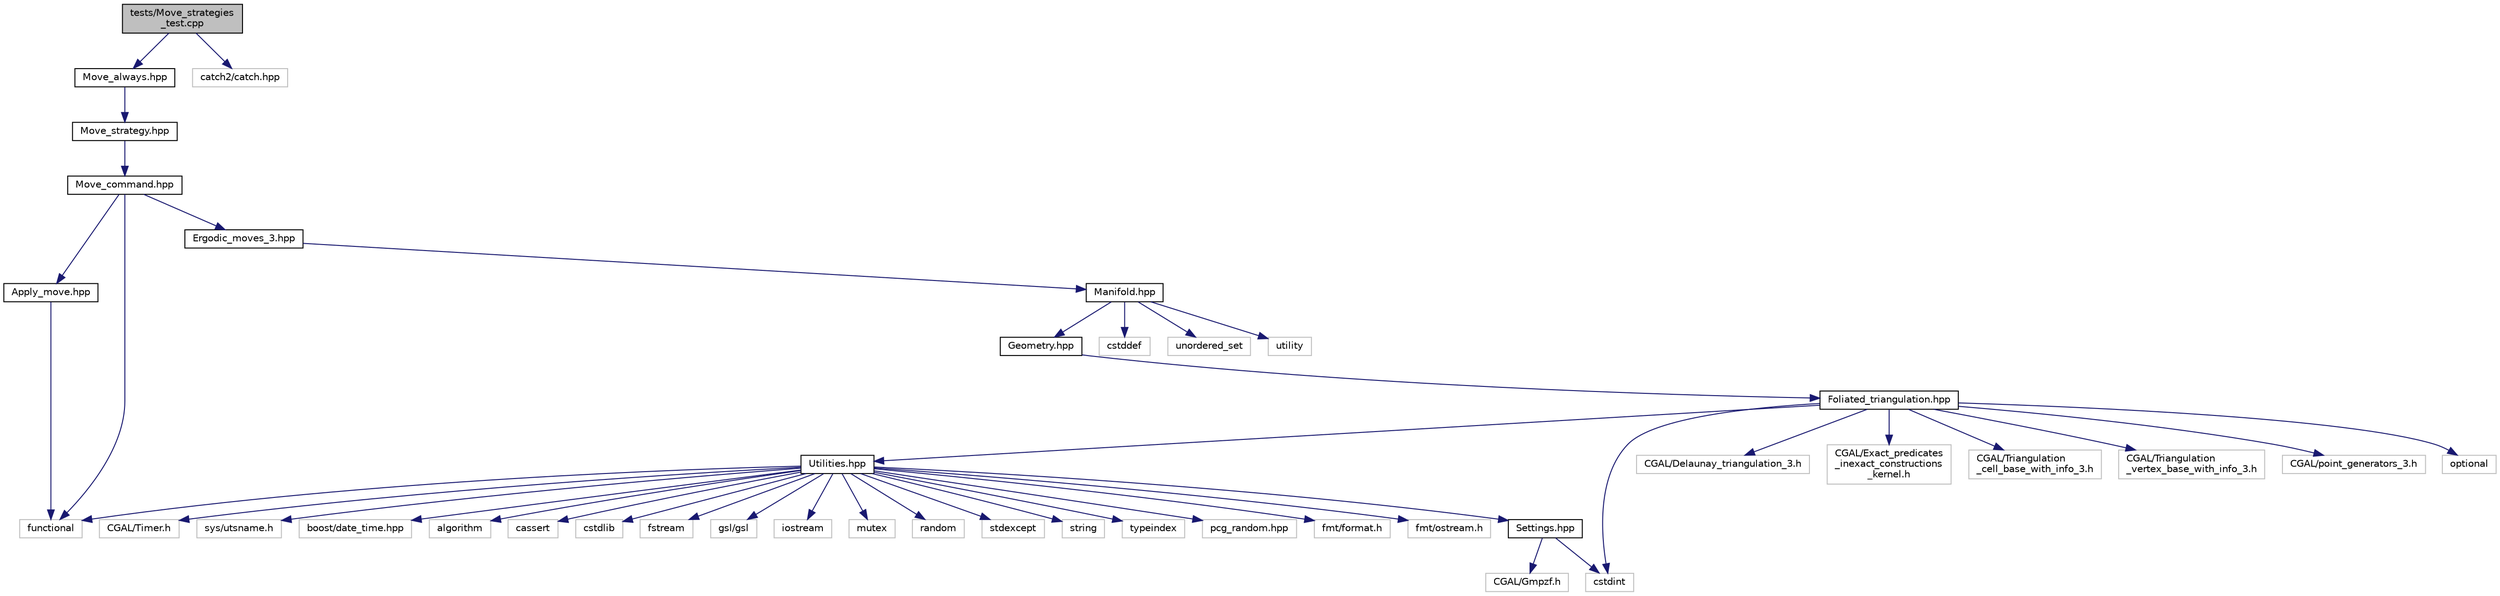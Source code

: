 digraph "tests/Move_strategies_test.cpp"
{
 // LATEX_PDF_SIZE
  edge [fontname="Helvetica",fontsize="10",labelfontname="Helvetica",labelfontsize="10"];
  node [fontname="Helvetica",fontsize="10",shape=record];
  Node1 [label="tests/Move_strategies\l_test.cpp",height=0.2,width=0.4,color="black", fillcolor="grey75", style="filled", fontcolor="black",tooltip="Tests for the Metropolis-Hastings algorithm."];
  Node1 -> Node2 [color="midnightblue",fontsize="10",style="solid",fontname="Helvetica"];
  Node2 [label="Move_always.hpp",height=0.2,width=0.4,color="black", fillcolor="white", style="filled",URL="$_move__always_8hpp.html",tooltip="Always randomly selects moves to perform on Delaunay Triangulations."];
  Node2 -> Node3 [color="midnightblue",fontsize="10",style="solid",fontname="Helvetica"];
  Node3 [label="Move_strategy.hpp",height=0.2,width=0.4,color="black", fillcolor="white", style="filled",URL="$_move__strategy_8hpp_source.html",tooltip=" "];
  Node3 -> Node4 [color="midnightblue",fontsize="10",style="solid",fontname="Helvetica"];
  Node4 [label="Move_command.hpp",height=0.2,width=0.4,color="black", fillcolor="white", style="filled",URL="$_move__command_8hpp.html",tooltip="Do ergodic moves using the Command pattern."];
  Node4 -> Node5 [color="midnightblue",fontsize="10",style="solid",fontname="Helvetica"];
  Node5 [label="Apply_move.hpp",height=0.2,width=0.4,color="black", fillcolor="white", style="filled",URL="$_apply__move_8hpp.html",tooltip="Apply Pachner moves to foliated Delaunay triangulations."];
  Node5 -> Node6 [color="midnightblue",fontsize="10",style="solid",fontname="Helvetica"];
  Node6 [label="functional",height=0.2,width=0.4,color="grey75", fillcolor="white", style="filled",tooltip=" "];
  Node4 -> Node7 [color="midnightblue",fontsize="10",style="solid",fontname="Helvetica"];
  Node7 [label="Ergodic_moves_3.hpp",height=0.2,width=0.4,color="black", fillcolor="white", style="filled",URL="$_ergodic__moves__3_8hpp.html",tooltip="Pachner moves on 2+1 dimensional foliated Delaunay triangulations."];
  Node7 -> Node8 [color="midnightblue",fontsize="10",style="solid",fontname="Helvetica"];
  Node8 [label="Manifold.hpp",height=0.2,width=0.4,color="black", fillcolor="white", style="filled",URL="$_manifold_8hpp.html",tooltip="Data structures for manifolds."];
  Node8 -> Node9 [color="midnightblue",fontsize="10",style="solid",fontname="Helvetica"];
  Node9 [label="Geometry.hpp",height=0.2,width=0.4,color="black", fillcolor="white", style="filled",URL="$_geometry_8hpp.html",tooltip="Data structures for geometry."];
  Node9 -> Node10 [color="midnightblue",fontsize="10",style="solid",fontname="Helvetica"];
  Node10 [label="Foliated_triangulation.hpp",height=0.2,width=0.4,color="black", fillcolor="white", style="filled",URL="$_foliated__triangulation_8hpp.html",tooltip="Create foliated spherical triangulations."];
  Node10 -> Node11 [color="midnightblue",fontsize="10",style="solid",fontname="Helvetica"];
  Node11 [label="Utilities.hpp",height=0.2,width=0.4,color="black", fillcolor="white", style="filled",URL="$_utilities_8hpp.html",tooltip="Utility functions."];
  Node11 -> Node12 [color="midnightblue",fontsize="10",style="solid",fontname="Helvetica"];
  Node12 [label="CGAL/Timer.h",height=0.2,width=0.4,color="grey75", fillcolor="white", style="filled",tooltip=" "];
  Node11 -> Node13 [color="midnightblue",fontsize="10",style="solid",fontname="Helvetica"];
  Node13 [label="sys/utsname.h",height=0.2,width=0.4,color="grey75", fillcolor="white", style="filled",tooltip=" "];
  Node11 -> Node14 [color="midnightblue",fontsize="10",style="solid",fontname="Helvetica"];
  Node14 [label="boost/date_time.hpp",height=0.2,width=0.4,color="grey75", fillcolor="white", style="filled",tooltip=" "];
  Node11 -> Node15 [color="midnightblue",fontsize="10",style="solid",fontname="Helvetica"];
  Node15 [label="algorithm",height=0.2,width=0.4,color="grey75", fillcolor="white", style="filled",tooltip=" "];
  Node11 -> Node16 [color="midnightblue",fontsize="10",style="solid",fontname="Helvetica"];
  Node16 [label="cassert",height=0.2,width=0.4,color="grey75", fillcolor="white", style="filled",tooltip=" "];
  Node11 -> Node17 [color="midnightblue",fontsize="10",style="solid",fontname="Helvetica"];
  Node17 [label="cstdlib",height=0.2,width=0.4,color="grey75", fillcolor="white", style="filled",tooltip=" "];
  Node11 -> Node18 [color="midnightblue",fontsize="10",style="solid",fontname="Helvetica"];
  Node18 [label="fstream",height=0.2,width=0.4,color="grey75", fillcolor="white", style="filled",tooltip=" "];
  Node11 -> Node6 [color="midnightblue",fontsize="10",style="solid",fontname="Helvetica"];
  Node11 -> Node19 [color="midnightblue",fontsize="10",style="solid",fontname="Helvetica"];
  Node19 [label="gsl/gsl",height=0.2,width=0.4,color="grey75", fillcolor="white", style="filled",tooltip=" "];
  Node11 -> Node20 [color="midnightblue",fontsize="10",style="solid",fontname="Helvetica"];
  Node20 [label="iostream",height=0.2,width=0.4,color="grey75", fillcolor="white", style="filled",tooltip=" "];
  Node11 -> Node21 [color="midnightblue",fontsize="10",style="solid",fontname="Helvetica"];
  Node21 [label="mutex",height=0.2,width=0.4,color="grey75", fillcolor="white", style="filled",tooltip=" "];
  Node11 -> Node22 [color="midnightblue",fontsize="10",style="solid",fontname="Helvetica"];
  Node22 [label="random",height=0.2,width=0.4,color="grey75", fillcolor="white", style="filled",tooltip=" "];
  Node11 -> Node23 [color="midnightblue",fontsize="10",style="solid",fontname="Helvetica"];
  Node23 [label="stdexcept",height=0.2,width=0.4,color="grey75", fillcolor="white", style="filled",tooltip=" "];
  Node11 -> Node24 [color="midnightblue",fontsize="10",style="solid",fontname="Helvetica"];
  Node24 [label="string",height=0.2,width=0.4,color="grey75", fillcolor="white", style="filled",tooltip=" "];
  Node11 -> Node25 [color="midnightblue",fontsize="10",style="solid",fontname="Helvetica"];
  Node25 [label="typeindex",height=0.2,width=0.4,color="grey75", fillcolor="white", style="filled",tooltip=" "];
  Node11 -> Node26 [color="midnightblue",fontsize="10",style="solid",fontname="Helvetica"];
  Node26 [label="pcg_random.hpp",height=0.2,width=0.4,color="grey75", fillcolor="white", style="filled",tooltip=" "];
  Node11 -> Node27 [color="midnightblue",fontsize="10",style="solid",fontname="Helvetica"];
  Node27 [label="fmt/format.h",height=0.2,width=0.4,color="grey75", fillcolor="white", style="filled",tooltip=" "];
  Node11 -> Node28 [color="midnightblue",fontsize="10",style="solid",fontname="Helvetica"];
  Node28 [label="fmt/ostream.h",height=0.2,width=0.4,color="grey75", fillcolor="white", style="filled",tooltip=" "];
  Node11 -> Node29 [color="midnightblue",fontsize="10",style="solid",fontname="Helvetica"];
  Node29 [label="Settings.hpp",height=0.2,width=0.4,color="black", fillcolor="white", style="filled",URL="$_settings_8hpp.html",tooltip="Global integer and precision settings."];
  Node29 -> Node30 [color="midnightblue",fontsize="10",style="solid",fontname="Helvetica"];
  Node30 [label="CGAL/Gmpzf.h",height=0.2,width=0.4,color="grey75", fillcolor="white", style="filled",tooltip=" "];
  Node29 -> Node31 [color="midnightblue",fontsize="10",style="solid",fontname="Helvetica"];
  Node31 [label="cstdint",height=0.2,width=0.4,color="grey75", fillcolor="white", style="filled",tooltip=" "];
  Node10 -> Node32 [color="midnightblue",fontsize="10",style="solid",fontname="Helvetica"];
  Node32 [label="CGAL/Delaunay_triangulation_3.h",height=0.2,width=0.4,color="grey75", fillcolor="white", style="filled",tooltip=" "];
  Node10 -> Node33 [color="midnightblue",fontsize="10",style="solid",fontname="Helvetica"];
  Node33 [label="CGAL/Exact_predicates\l_inexact_constructions\l_kernel.h",height=0.2,width=0.4,color="grey75", fillcolor="white", style="filled",tooltip=" "];
  Node10 -> Node34 [color="midnightblue",fontsize="10",style="solid",fontname="Helvetica"];
  Node34 [label="CGAL/Triangulation\l_cell_base_with_info_3.h",height=0.2,width=0.4,color="grey75", fillcolor="white", style="filled",tooltip=" "];
  Node10 -> Node35 [color="midnightblue",fontsize="10",style="solid",fontname="Helvetica"];
  Node35 [label="CGAL/Triangulation\l_vertex_base_with_info_3.h",height=0.2,width=0.4,color="grey75", fillcolor="white", style="filled",tooltip=" "];
  Node10 -> Node36 [color="midnightblue",fontsize="10",style="solid",fontname="Helvetica"];
  Node36 [label="CGAL/point_generators_3.h",height=0.2,width=0.4,color="grey75", fillcolor="white", style="filled",tooltip=" "];
  Node10 -> Node31 [color="midnightblue",fontsize="10",style="solid",fontname="Helvetica"];
  Node10 -> Node37 [color="midnightblue",fontsize="10",style="solid",fontname="Helvetica"];
  Node37 [label="optional",height=0.2,width=0.4,color="grey75", fillcolor="white", style="filled",tooltip=" "];
  Node8 -> Node38 [color="midnightblue",fontsize="10",style="solid",fontname="Helvetica"];
  Node38 [label="cstddef",height=0.2,width=0.4,color="grey75", fillcolor="white", style="filled",tooltip=" "];
  Node8 -> Node39 [color="midnightblue",fontsize="10",style="solid",fontname="Helvetica"];
  Node39 [label="unordered_set",height=0.2,width=0.4,color="grey75", fillcolor="white", style="filled",tooltip=" "];
  Node8 -> Node40 [color="midnightblue",fontsize="10",style="solid",fontname="Helvetica"];
  Node40 [label="utility",height=0.2,width=0.4,color="grey75", fillcolor="white", style="filled",tooltip=" "];
  Node4 -> Node6 [color="midnightblue",fontsize="10",style="solid",fontname="Helvetica"];
  Node1 -> Node41 [color="midnightblue",fontsize="10",style="solid",fontname="Helvetica"];
  Node41 [label="catch2/catch.hpp",height=0.2,width=0.4,color="grey75", fillcolor="white", style="filled",tooltip=" "];
}
